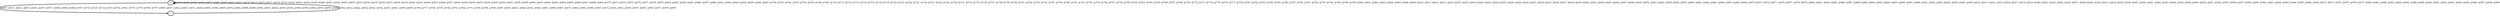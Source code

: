 digraph G {
        node [style=rounded, penwidth=3, fontsize=20, shape=oval];
        "0" -> "1" [label="@601, @611, @621, @631, @641, @651, @671, @680, @689, @698, @707, @716, @725, @734, @743, @752, @761, @770, @779, @788, @797, @806, @817, @822, @827, @831, @842, @850, @858, @866, @874, @882, @890, @898, @906, @914, @922, @930, @938, @946, @954, @962, @970, @978, @986", color=black,arrowsize=1,style=bold,penwidth=3,fontsize=20];
"1" -> "0" [label="@602, @612, @622, @632, @642, @652, @672, @681, @690, @699, @708, @717, @726, @735, @744, @753, @762, @771, @780, @789, @798, @807, @818, @823, @828, @832, @843, @851, @859, @867, @875, @883, @891, @899, @907, @915, @923, @931, @939, @947, @955, @963, @971, @979, @987", color=black,arrowsize=1,style=bold,penwidth=3,fontsize=20];
"0" -> "0" [label="@603, @604, @605, @606, @607, @608, @609, @610, @613, @614, @615, @616, @617, @618, @619, @620, @623, @624, @625, @626, @627, @628, @629, @630, @633, @634, @635, @636, @637, @638, @639, @640, @643, @644, @645, @646, @647, @648, @649, @650, @653, @654, @655, @656, @657, @658, @659, @660, @661, @662, @663, @664, @665, @666, @667, @668, @669, @670, @673, @674, @675, @676, @677, @678, @679, @682, @683, @684, @685, @686, @687, @688, @691, @692, @693, @694, @695, @696, @697, @700, @701, @702, @703, @704, @705, @706, @709, @710, @711, @712, @713, @714, @715, @718, @719, @720, @721, @722, @723, @724, @727, @728, @729, @730, @731, @732, @733, @736, @737, @738, @739, @740, @741, @742, @745, @746, @747, @748, @749, @750, @751, @754, @755, @756, @757, @758, @759, @760, @763, @764, @765, @766, @767, @768, @769, @772, @773, @774, @775, @776, @777, @778, @781, @782, @783, @784, @785, @786, @787, @790, @791, @792, @793, @794, @795, @796, @799, @800, @801, @802, @803, @804, @805, @808, @809, @810, @811, @812, @813, @814, @815, @816, @819, @820, @821, @824, @825, @826, @829, @830, @833, @834, @835, @836, @837, @838, @839, @840, @841, @844, @845, @846, @847, @848, @849, @852, @853, @854, @855, @856, @857, @860, @861, @862, @863, @864, @865, @868, @869, @870, @871, @872, @873, @876, @877, @878, @879, @880, @881, @884, @885, @886, @887, @888, @889, @892, @893, @894, @895, @896, @897, @900, @901, @902, @903, @904, @905, @908, @909, @910, @911, @912, @913, @916, @917, @918, @919, @920, @921, @924, @925, @926, @927, @928, @929, @932, @933, @934, @935, @936, @937, @940, @941, @942, @943, @944, @945, @948, @949, @950, @951, @952, @953, @956, @957, @958, @959, @960, @961, @964, @965, @966, @967, @968, @969, @972, @973, @974, @975, @976, @977, @980, @981, @982, @983, @984, @985, @988, @989, @990, @991, @992, @993, @994, @995, @996, @997, @998, @999", color=black,arrowsize=1,style=bold,penwidth=3,fontsize=20];
}

